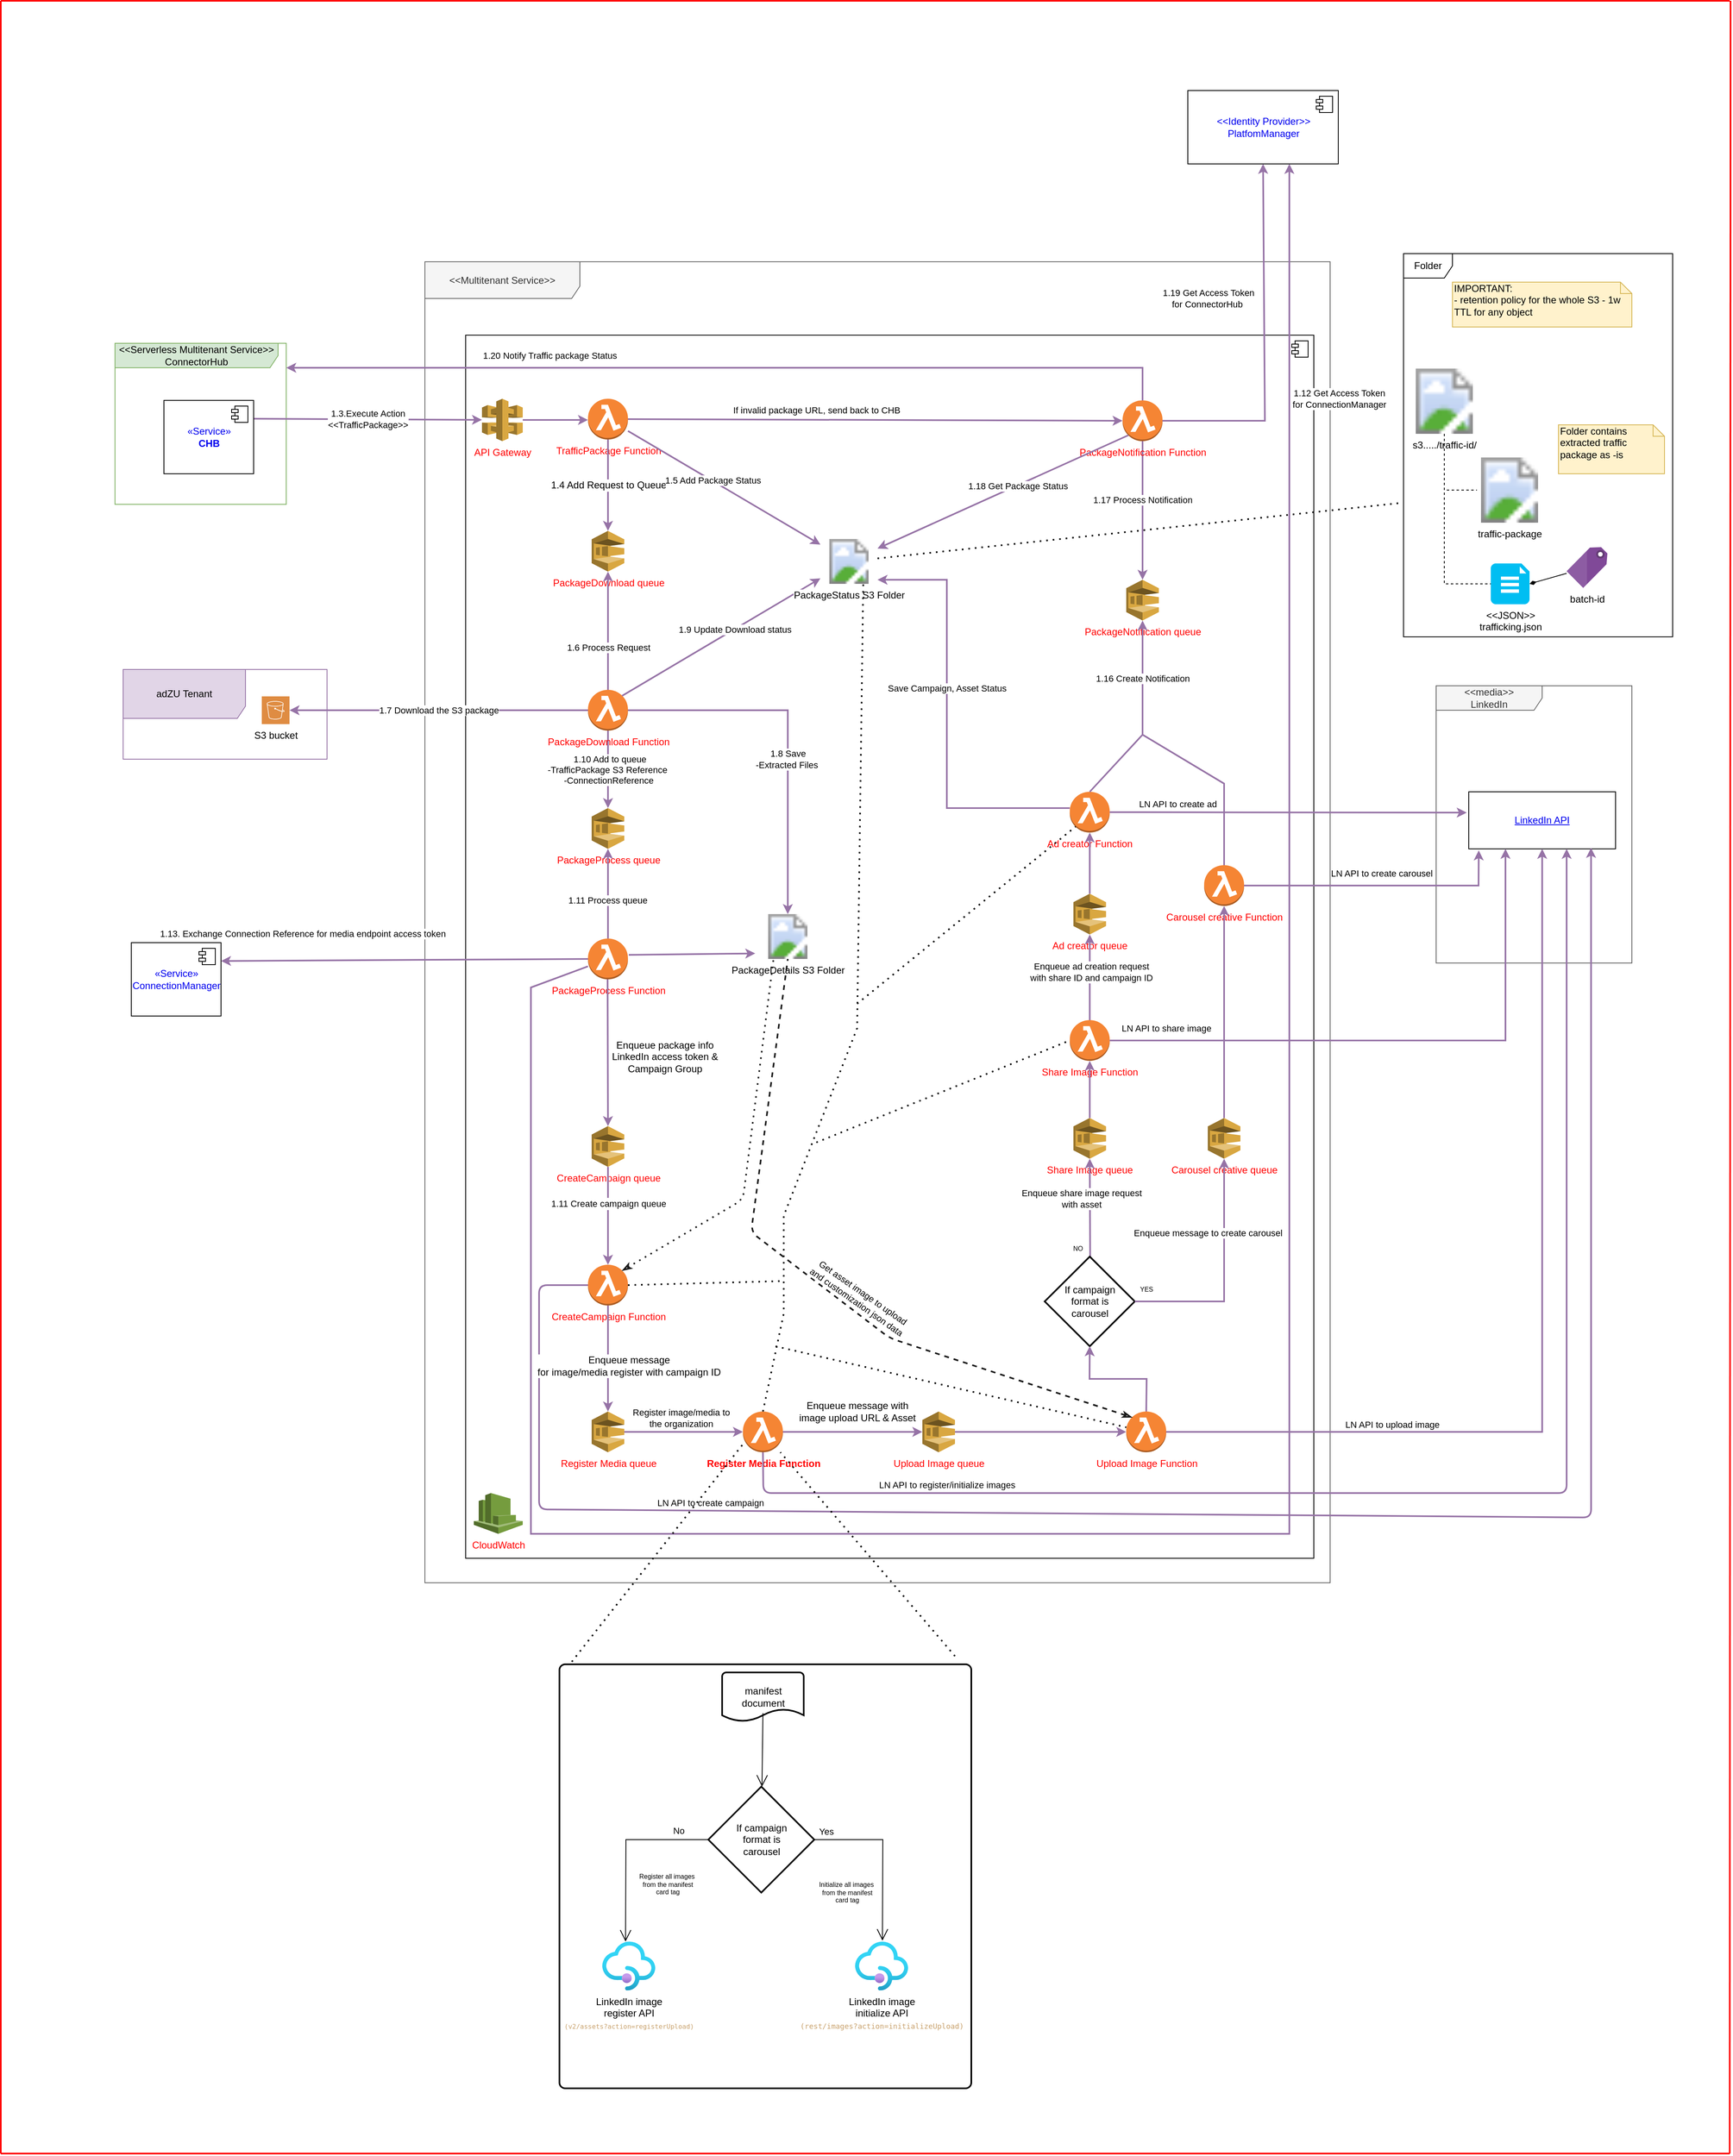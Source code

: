 <mxfile version="20.1.4" type="github">
  <diagram id="2nafvPesXBV369Mlgwu8" name="Page-1">
    <mxGraphModel dx="1493" dy="2456" grid="1" gridSize="10" guides="1" tooltips="1" connect="1" arrows="1" fold="1" page="1" pageScale="1" pageWidth="1169" pageHeight="1654" math="0" shadow="0">
      <root>
        <mxCell id="0" />
        <mxCell id="1" parent="0" />
        <mxCell id="rJLXyOpNKVKNRPo0n4hy-1" value="&amp;lt;&amp;lt;Multitenant Service&amp;gt;&amp;gt;" style="shape=umlFrame;whiteSpace=wrap;html=1;width=190;height=45;fillColor=#f5f5f5;strokeColor=#666666;fontColor=#333333;" parent="1" vertex="1">
          <mxGeometry x="640" y="-760" width="1110" height="1620" as="geometry" />
        </mxCell>
        <UserObject label="" id="rJLXyOpNKVKNRPo0n4hy-2">
          <mxCell style="html=1;dropTarget=0;" parent="1" vertex="1">
            <mxGeometry x="690" y="-670" width="1040" height="1500" as="geometry" />
          </mxCell>
        </UserObject>
        <mxCell id="rJLXyOpNKVKNRPo0n4hy-3" value="" style="shape=component;jettyWidth=8;jettyHeight=4;" parent="rJLXyOpNKVKNRPo0n4hy-2" vertex="1">
          <mxGeometry x="1" width="20" height="20" relative="1" as="geometry">
            <mxPoint x="-27" y="7" as="offset" />
          </mxGeometry>
        </mxCell>
        <mxCell id="rJLXyOpNKVKNRPo0n4hy-4" value="adZU Tenant&lt;br&gt;" style="shape=umlFrame;whiteSpace=wrap;html=1;width=150;height=60;fillColor=#e1d5e7;strokeColor=#9673a6;" parent="1" vertex="1">
          <mxGeometry x="270" y="-260" width="250" height="110" as="geometry" />
        </mxCell>
        <mxCell id="rJLXyOpNKVKNRPo0n4hy-5" value="&amp;lt;&amp;lt;Serverless Multitenant Service&amp;gt;&amp;gt;&lt;br&gt;ConnectorHub" style="shape=umlFrame;whiteSpace=wrap;html=1;width=200;height=30;fillColor=#d5e8d4;strokeColor=#82b366;" parent="1" vertex="1">
          <mxGeometry x="260" y="-660" width="210" height="197.5" as="geometry" />
        </mxCell>
        <mxCell id="rJLXyOpNKVKNRPo0n4hy-6" value="&amp;lt;&amp;lt;media&amp;gt;&amp;gt;&lt;br&gt;LinkedIn" style="shape=umlFrame;whiteSpace=wrap;html=1;width=130;height=30;fillColor=#f5f5f5;strokeColor=#666666;fontColor=#333333;" parent="1" vertex="1">
          <mxGeometry x="1880" y="-240" width="240" height="340" as="geometry" />
        </mxCell>
        <mxCell id="rJLXyOpNKVKNRPo0n4hy-7" value="S3 bucket" style="pointerEvents=1;shadow=0;dashed=0;html=1;strokeColor=none;fillColor=#DF8C42;labelPosition=center;verticalLabelPosition=bottom;verticalAlign=top;align=center;outlineConnect=0;shape=mxgraph.veeam2.aws_s3;" parent="1" vertex="1">
          <mxGeometry x="440" y="-227" width="34" height="34" as="geometry" />
        </mxCell>
        <mxCell id="rJLXyOpNKVKNRPo0n4hy-8" value="1.3.Execute Action&lt;br&gt;&amp;lt;&amp;lt;TrafficPackage&amp;gt;&amp;gt;" style="edgeStyle=none;rounded=0;orthogonalLoop=1;jettySize=auto;html=1;fillColor=#e1d5e7;strokeColor=#9673a6;strokeWidth=2;exitX=1;exitY=0.25;exitDx=0;exitDy=0;" parent="1" source="rJLXyOpNKVKNRPo0n4hy-46" target="rJLXyOpNKVKNRPo0n4hy-10" edge="1">
          <mxGeometry relative="1" as="geometry">
            <mxPoint x="970.96" y="-443.945" as="targetPoint" />
            <mxPoint x="650" y="-442.575" as="sourcePoint" />
          </mxGeometry>
        </mxCell>
        <mxCell id="rJLXyOpNKVKNRPo0n4hy-9" value="&lt;font color=&quot;#ff0000&quot;&gt;TrafficPackage Function&lt;/font&gt;" style="outlineConnect=0;dashed=0;verticalLabelPosition=bottom;verticalAlign=top;align=center;html=1;shape=mxgraph.aws3.lambda_function;fillColor=#F58534;gradientColor=none;" parent="1" vertex="1">
          <mxGeometry x="840" y="-592" width="49" height="50" as="geometry" />
        </mxCell>
        <mxCell id="rJLXyOpNKVKNRPo0n4hy-10" value="&lt;font color=&quot;#ff0000&quot;&gt;API Gateway&lt;/font&gt;" style="outlineConnect=0;dashed=0;verticalLabelPosition=bottom;verticalAlign=top;align=center;html=1;shape=mxgraph.aws3.api_gateway;fillColor=#D9A741;gradientColor=none;" parent="1" vertex="1">
          <mxGeometry x="710" y="-592" width="50" height="52" as="geometry" />
        </mxCell>
        <mxCell id="rJLXyOpNKVKNRPo0n4hy-11" value="" style="endArrow=classic;html=1;fillColor=#e1d5e7;strokeColor=#9673a6;strokeWidth=2;" parent="1" source="rJLXyOpNKVKNRPo0n4hy-10" edge="1">
          <mxGeometry width="50" height="50" relative="1" as="geometry">
            <mxPoint x="960" y="-650" as="sourcePoint" />
            <mxPoint x="840" y="-566" as="targetPoint" />
          </mxGeometry>
        </mxCell>
        <mxCell id="rJLXyOpNKVKNRPo0n4hy-12" value="&lt;font color=&quot;#ff0000&quot;&gt;PackageDownload queue&lt;/font&gt;" style="outlineConnect=0;dashed=0;verticalLabelPosition=bottom;verticalAlign=top;align=center;html=1;shape=mxgraph.aws3.sqs;fillColor=#D9A741;gradientColor=none;" parent="1" vertex="1">
          <mxGeometry x="844.5" y="-430" width="40" height="50" as="geometry" />
        </mxCell>
        <mxCell id="rJLXyOpNKVKNRPo0n4hy-13" value="1.13. Exchange Connection Reference for media endpoint access token" style="edgeStyle=none;rounded=0;orthogonalLoop=1;jettySize=auto;html=1;entryX=1;entryY=0.25;entryDx=0;entryDy=0;fillColor=#e1d5e7;strokeColor=#9673a6;strokeWidth=2;exitX=0;exitY=0.5;exitDx=0;exitDy=0;exitPerimeter=0;" parent="1" source="rJLXyOpNKVKNRPo0n4hy-65" target="rJLXyOpNKVKNRPo0n4hy-48" edge="1">
          <mxGeometry x="0.556" y="-33" relative="1" as="geometry">
            <mxPoint x="927.835" y="-480" as="sourcePoint" />
            <mxPoint as="offset" />
          </mxGeometry>
        </mxCell>
        <mxCell id="rJLXyOpNKVKNRPo0n4hy-14" value="&amp;nbsp;1.19 Get Access Token &lt;br&gt;for ConnectorHub" style="edgeStyle=none;rounded=0;orthogonalLoop=1;jettySize=auto;html=1;fillColor=#e1d5e7;strokeColor=#9673a6;strokeWidth=2;exitX=1;exitY=0.5;exitDx=0;exitDy=0;exitPerimeter=0;entryX=0.5;entryY=1;entryDx=0;entryDy=0;" parent="1" source="rJLXyOpNKVKNRPo0n4hy-39" target="rJLXyOpNKVKNRPo0n4hy-50" edge="1">
          <mxGeometry x="0.255" y="70" relative="1" as="geometry">
            <mxPoint as="offset" />
            <mxPoint x="1110" y="-566" as="sourcePoint" />
            <mxPoint x="1540" y="-879" as="targetPoint" />
            <Array as="points">
              <mxPoint x="1670" y="-565" />
            </Array>
          </mxGeometry>
        </mxCell>
        <mxCell id="rJLXyOpNKVKNRPo0n4hy-15" value="1.7 Download the S3 package" style="edgeStyle=none;rounded=0;orthogonalLoop=1;jettySize=auto;html=1;fillColor=#e1d5e7;strokeColor=#9673a6;strokeWidth=2;exitX=0;exitY=0.5;exitDx=0;exitDy=0;exitPerimeter=0;" parent="1" source="rJLXyOpNKVKNRPo0n4hy-19" target="rJLXyOpNKVKNRPo0n4hy-7" edge="1">
          <mxGeometry relative="1" as="geometry">
            <mxPoint x="1165" y="-530" as="sourcePoint" />
            <mxPoint x="610" y="-188" as="targetPoint" />
          </mxGeometry>
        </mxCell>
        <mxCell id="rJLXyOpNKVKNRPo0n4hy-16" value="&lt;span style=&quot;font-size: 12px&quot;&gt;1.4 Add Request to Queue&lt;/span&gt;" style="edgeStyle=none;rounded=0;orthogonalLoop=1;jettySize=auto;html=1;fillColor=#e1d5e7;strokeColor=#9673a6;strokeWidth=2;exitX=0.5;exitY=1;exitDx=0;exitDy=0;exitPerimeter=0;" parent="1" source="rJLXyOpNKVKNRPo0n4hy-9" target="rJLXyOpNKVKNRPo0n4hy-12" edge="1">
          <mxGeometry relative="1" as="geometry">
            <mxPoint x="1165" y="-530" as="sourcePoint" />
            <mxPoint x="624" y="-164.486" as="targetPoint" />
          </mxGeometry>
        </mxCell>
        <mxCell id="rJLXyOpNKVKNRPo0n4hy-17" value="&amp;nbsp;1.10 Add to queue&lt;br&gt;-TrafficPackage S3 Reference&amp;nbsp;&lt;br&gt;-ConnectionReference" style="edgeStyle=orthogonalEdgeStyle;rounded=0;orthogonalLoop=1;jettySize=auto;html=1;strokeWidth=2;fillColor=#e1d5e7;strokeColor=#9673a6;" parent="1" source="rJLXyOpNKVKNRPo0n4hy-19" target="rJLXyOpNKVKNRPo0n4hy-20" edge="1">
          <mxGeometry relative="1" as="geometry" />
        </mxCell>
        <mxCell id="rJLXyOpNKVKNRPo0n4hy-18" value="1.8 Save &lt;br&gt;-Extracted Files&amp;nbsp;" style="edgeStyle=orthogonalEdgeStyle;rounded=0;orthogonalLoop=1;jettySize=auto;html=1;fillColor=#e1d5e7;strokeColor=#9673a6;strokeWidth=2;exitX=1;exitY=0.5;exitDx=0;exitDy=0;exitPerimeter=0;" parent="1" source="rJLXyOpNKVKNRPo0n4hy-19" target="rJLXyOpNKVKNRPo0n4hy-53" edge="1">
          <mxGeometry x="0.148" relative="1" as="geometry">
            <mxPoint x="1180.5" y="-215" as="sourcePoint" />
            <mxPoint x="1361" y="-215" as="targetPoint" />
            <mxPoint as="offset" />
          </mxGeometry>
        </mxCell>
        <mxCell id="rJLXyOpNKVKNRPo0n4hy-19" value="&lt;font color=&quot;#ff0000&quot;&gt;PackageDownload Function&lt;/font&gt;" style="outlineConnect=0;dashed=0;verticalLabelPosition=bottom;verticalAlign=top;align=center;html=1;shape=mxgraph.aws3.lambda_function;fillColor=#F58534;gradientColor=none;" parent="1" vertex="1">
          <mxGeometry x="840" y="-235" width="49" height="50" as="geometry" />
        </mxCell>
        <mxCell id="rJLXyOpNKVKNRPo0n4hy-20" value="&lt;font color=&quot;#ff0000&quot;&gt;PackageProcess queue&lt;/font&gt;" style="outlineConnect=0;dashed=0;verticalLabelPosition=bottom;verticalAlign=top;align=center;html=1;shape=mxgraph.aws3.sqs;fillColor=#D9A741;gradientColor=none;" parent="1" vertex="1">
          <mxGeometry x="844.5" y="-90" width="40" height="50" as="geometry" />
        </mxCell>
        <mxCell id="rJLXyOpNKVKNRPo0n4hy-21" value="" style="edgeStyle=none;rounded=0;orthogonalLoop=1;jettySize=auto;html=1;fillColor=#e1d5e7;strokeColor=#9673a6;strokeWidth=2;entryX=0.5;entryY=1;entryDx=0;entryDy=0;entryPerimeter=0;exitX=0.5;exitY=0;exitDx=0;exitDy=0;exitPerimeter=0;" parent="1" source="rJLXyOpNKVKNRPo0n4hy-19" target="rJLXyOpNKVKNRPo0n4hy-12" edge="1">
          <mxGeometry relative="1" as="geometry">
            <mxPoint x="1155" y="-230" as="sourcePoint" />
            <mxPoint x="1155" y="-240" as="targetPoint" />
          </mxGeometry>
        </mxCell>
        <mxCell id="rJLXyOpNKVKNRPo0n4hy-22" value="1.6 Process Request" style="edgeLabel;html=1;align=center;verticalAlign=middle;resizable=0;points=[];" parent="rJLXyOpNKVKNRPo0n4hy-21" vertex="1" connectable="0">
          <mxGeometry x="-0.28" relative="1" as="geometry">
            <mxPoint as="offset" />
          </mxGeometry>
        </mxCell>
        <mxCell id="rJLXyOpNKVKNRPo0n4hy-23" style="edgeStyle=orthogonalEdgeStyle;rounded=0;orthogonalLoop=1;jettySize=auto;html=1;entryX=0.5;entryY=1;entryDx=0;entryDy=0;entryPerimeter=0;strokeWidth=2;fillColor=#e1d5e7;strokeColor=#9673a6;exitX=0.5;exitY=0;exitDx=0;exitDy=0;exitPerimeter=0;" parent="1" source="rJLXyOpNKVKNRPo0n4hy-65" target="rJLXyOpNKVKNRPo0n4hy-20" edge="1">
          <mxGeometry relative="1" as="geometry" />
        </mxCell>
        <mxCell id="rJLXyOpNKVKNRPo0n4hy-24" value="1.11 Process queue" style="edgeLabel;html=1;align=center;verticalAlign=middle;resizable=0;points=[];" parent="rJLXyOpNKVKNRPo0n4hy-23" vertex="1" connectable="0">
          <mxGeometry x="-0.135" y="1" relative="1" as="geometry">
            <mxPoint as="offset" />
          </mxGeometry>
        </mxCell>
        <mxCell id="rJLXyOpNKVKNRPo0n4hy-27" value="Save Campaign, Asset Status" style="edgeStyle=orthogonalEdgeStyle;rounded=0;orthogonalLoop=1;jettySize=auto;html=1;strokeWidth=2;fillColor=#e1d5e7;strokeColor=#9673a6;" parent="1" source="rJLXyOpNKVKNRPo0n4hy-28" target="rJLXyOpNKVKNRPo0n4hy-52" edge="1">
          <mxGeometry x="0.154" relative="1" as="geometry">
            <Array as="points">
              <mxPoint x="1280" y="-90" />
              <mxPoint x="1280" y="-370" />
            </Array>
            <mxPoint x="1400" y="-340" as="targetPoint" />
            <mxPoint as="offset" />
            <mxPoint x="1430" y="-75" as="sourcePoint" />
          </mxGeometry>
        </mxCell>
        <mxCell id="rJLXyOpNKVKNRPo0n4hy-28" value="&lt;font color=&quot;#ff0000&quot;&gt;Ad creator Function&lt;/font&gt;" style="outlineConnect=0;dashed=0;verticalLabelPosition=bottom;verticalAlign=top;align=center;html=1;shape=mxgraph.aws3.lambda_function;fillColor=#F58534;gradientColor=none;" parent="1" vertex="1">
          <mxGeometry x="1430.75" y="-110" width="49" height="50" as="geometry" />
        </mxCell>
        <UserObject label="LinkedIn API" link="https://ads.google.com/intl/en_IN/home/" id="rJLXyOpNKVKNRPo0n4hy-29">
          <mxCell style="rounded=0;whiteSpace=wrap;html=1;fontColor=#0000EE;fontStyle=4;" parent="1" vertex="1">
            <mxGeometry x="1920" y="-110" width="180" height="70" as="geometry" />
          </mxCell>
        </UserObject>
        <mxCell id="rJLXyOpNKVKNRPo0n4hy-30" value="&lt;font color=&quot;#ff0000&quot;&gt;PackageNotification queue&lt;/font&gt;" style="outlineConnect=0;dashed=0;verticalLabelPosition=bottom;verticalAlign=top;align=center;html=1;shape=mxgraph.aws3.sqs;fillColor=#D9A741;gradientColor=none;" parent="1" vertex="1">
          <mxGeometry x="1500" y="-370" width="40" height="50" as="geometry" />
        </mxCell>
        <mxCell id="rJLXyOpNKVKNRPo0n4hy-33" value="" style="endArrow=classic;html=1;fillColor=#e1d5e7;strokeColor=#9673a6;strokeWidth=2;exitX=0.855;exitY=0.145;exitDx=0;exitDy=0;exitPerimeter=0;" parent="1" source="rJLXyOpNKVKNRPo0n4hy-19" target="rJLXyOpNKVKNRPo0n4hy-52" edge="1">
          <mxGeometry width="50" height="50" relative="1" as="geometry">
            <mxPoint x="930" y="-250" as="sourcePoint" />
            <mxPoint x="1350" y="-352" as="targetPoint" />
          </mxGeometry>
        </mxCell>
        <mxCell id="rJLXyOpNKVKNRPo0n4hy-34" value="1.9 Update Download status" style="edgeLabel;html=1;align=center;verticalAlign=middle;resizable=0;points=[];" parent="rJLXyOpNKVKNRPo0n4hy-33" vertex="1" connectable="0">
          <mxGeometry x="-0.166" y="4" relative="1" as="geometry">
            <mxPoint x="38" y="-18" as="offset" />
          </mxGeometry>
        </mxCell>
        <mxCell id="rJLXyOpNKVKNRPo0n4hy-35" value="&lt;font color=&quot;#ff0000&quot;&gt;CloudWatch&lt;/font&gt;" style="outlineConnect=0;dashed=0;verticalLabelPosition=bottom;verticalAlign=top;align=center;html=1;shape=mxgraph.aws3.cloudwatch;fillColor=#759C3E;gradientColor=none;" parent="1" vertex="1">
          <mxGeometry x="700" y="750" width="60" height="50" as="geometry" />
        </mxCell>
        <mxCell id="rJLXyOpNKVKNRPo0n4hy-36" style="edgeStyle=orthogonalEdgeStyle;rounded=0;orthogonalLoop=1;jettySize=auto;html=1;strokeWidth=2;fillColor=#e1d5e7;strokeColor=#9673a6;" parent="1" source="rJLXyOpNKVKNRPo0n4hy-39" target="rJLXyOpNKVKNRPo0n4hy-30" edge="1">
          <mxGeometry relative="1" as="geometry" />
        </mxCell>
        <mxCell id="rJLXyOpNKVKNRPo0n4hy-37" value="1.17 Process Notification" style="edgeLabel;html=1;align=center;verticalAlign=middle;resizable=0;points=[];" parent="rJLXyOpNKVKNRPo0n4hy-36" vertex="1" connectable="0">
          <mxGeometry x="0.126" y="3" relative="1" as="geometry">
            <mxPoint x="-3" y="-24" as="offset" />
          </mxGeometry>
        </mxCell>
        <mxCell id="rJLXyOpNKVKNRPo0n4hy-38" value="1.20 Notify Traffic package Status" style="edgeStyle=orthogonalEdgeStyle;rounded=0;orthogonalLoop=1;jettySize=auto;html=1;strokeWidth=2;fillColor=#e1d5e7;strokeColor=#9673a6;exitX=0.5;exitY=0;exitDx=0;exitDy=0;exitPerimeter=0;" parent="1" source="rJLXyOpNKVKNRPo0n4hy-39" target="rJLXyOpNKVKNRPo0n4hy-5" edge="1">
          <mxGeometry x="0.407" y="-15" relative="1" as="geometry">
            <mxPoint x="468" y="-615.0" as="targetPoint" />
            <Array as="points">
              <mxPoint x="1520" y="-630" />
            </Array>
            <mxPoint x="1513.5" y="-615.0" as="sourcePoint" />
            <mxPoint as="offset" />
          </mxGeometry>
        </mxCell>
        <mxCell id="rJLXyOpNKVKNRPo0n4hy-39" value="&lt;font color=&quot;#ff0000&quot;&gt;PackageNotification Function&lt;/font&gt;" style="outlineConnect=0;dashed=0;verticalLabelPosition=bottom;verticalAlign=top;align=center;html=1;shape=mxgraph.aws3.lambda_function;fillColor=#F58534;gradientColor=none;" parent="1" vertex="1">
          <mxGeometry x="1495.5" y="-590" width="49" height="50" as="geometry" />
        </mxCell>
        <mxCell id="rJLXyOpNKVKNRPo0n4hy-40" value="" style="endArrow=classic;html=1;strokeWidth=2;exitX=0.145;exitY=0.855;exitDx=0;exitDy=0;exitPerimeter=0;fillColor=#e1d5e7;strokeColor=#9673a6;" parent="1" source="rJLXyOpNKVKNRPo0n4hy-39" target="rJLXyOpNKVKNRPo0n4hy-52" edge="1">
          <mxGeometry width="50" height="50" relative="1" as="geometry">
            <mxPoint x="1380" y="-420" as="sourcePoint" />
            <mxPoint x="1390.889" y="-390" as="targetPoint" />
          </mxGeometry>
        </mxCell>
        <mxCell id="rJLXyOpNKVKNRPo0n4hy-41" value="1.18 Get Package Status" style="edgeLabel;html=1;align=center;verticalAlign=middle;resizable=0;points=[];" parent="rJLXyOpNKVKNRPo0n4hy-40" vertex="1" connectable="0">
          <mxGeometry x="-0.115" relative="1" as="geometry">
            <mxPoint as="offset" />
          </mxGeometry>
        </mxCell>
        <mxCell id="rJLXyOpNKVKNRPo0n4hy-42" value="" style="endArrow=classic;html=1;fillColor=#e1d5e7;strokeColor=#9673a6;strokeWidth=2;" parent="1" source="rJLXyOpNKVKNRPo0n4hy-9" target="rJLXyOpNKVKNRPo0n4hy-52" edge="1">
          <mxGeometry width="50" height="50" relative="1" as="geometry">
            <mxPoint x="1186.195" y="-530" as="sourcePoint" />
            <mxPoint x="1350" y="-387.727" as="targetPoint" />
          </mxGeometry>
        </mxCell>
        <mxCell id="rJLXyOpNKVKNRPo0n4hy-43" value="1.5 Add Package Status" style="edgeLabel;html=1;align=center;verticalAlign=middle;resizable=0;points=[];" parent="rJLXyOpNKVKNRPo0n4hy-42" vertex="1" connectable="0">
          <mxGeometry x="-0.125" y="1" relative="1" as="geometry">
            <mxPoint as="offset" />
          </mxGeometry>
        </mxCell>
        <mxCell id="rJLXyOpNKVKNRPo0n4hy-44" value="" style="endArrow=classic;html=1;fillColor=#e1d5e7;strokeColor=#9673a6;strokeWidth=2;rounded=0;" parent="1" source="rJLXyOpNKVKNRPo0n4hy-65" edge="1">
          <mxGeometry width="50" height="50" relative="1" as="geometry">
            <mxPoint x="840" y="170" as="sourcePoint" />
            <mxPoint x="1700" y="-880" as="targetPoint" />
            <Array as="points">
              <mxPoint x="770" y="130" />
              <mxPoint x="770" y="800" />
              <mxPoint x="1200" y="800" />
              <mxPoint x="1700" y="800" />
              <mxPoint x="1700" y="-330" />
            </Array>
          </mxGeometry>
        </mxCell>
        <mxCell id="rJLXyOpNKVKNRPo0n4hy-45" value="1.12 Get Access Token&lt;br&gt;for ConnectionManager" style="edgeLabel;html=1;align=center;verticalAlign=middle;resizable=0;points=[];" parent="rJLXyOpNKVKNRPo0n4hy-44" vertex="1" connectable="0">
          <mxGeometry x="0.676" y="-2" relative="1" as="geometry">
            <mxPoint x="59" y="-256" as="offset" />
          </mxGeometry>
        </mxCell>
        <mxCell id="rJLXyOpNKVKNRPo0n4hy-46" value="&lt;span style=&quot;color: rgb(0 , 0 , 238)&quot;&gt;«Service»&lt;/span&gt;&lt;br style=&quot;color: rgb(0 , 0 , 238)&quot;&gt;&lt;b style=&quot;color: rgb(0 , 0 , 238)&quot;&gt;CHB&lt;/b&gt;" style="html=1;dropTarget=0;" parent="1" vertex="1">
          <mxGeometry x="320" y="-590" width="110" height="90" as="geometry" />
        </mxCell>
        <mxCell id="rJLXyOpNKVKNRPo0n4hy-47" value="" style="shape=module;jettyWidth=8;jettyHeight=4;" parent="rJLXyOpNKVKNRPo0n4hy-46" vertex="1">
          <mxGeometry x="1" width="20" height="20" relative="1" as="geometry">
            <mxPoint x="-27" y="7" as="offset" />
          </mxGeometry>
        </mxCell>
        <mxCell id="rJLXyOpNKVKNRPo0n4hy-48" value="&lt;span style=&quot;color: rgb(0 , 0 , 238)&quot;&gt;«Service»&lt;/span&gt;&lt;br style=&quot;color: rgb(0 , 0 , 238)&quot;&gt;&lt;span style=&quot;color: rgb(0 , 0 , 238)&quot;&gt;ConnectionManager&lt;/span&gt;" style="html=1;dropTarget=0;" parent="1" vertex="1">
          <mxGeometry x="280" y="75" width="110" height="90" as="geometry" />
        </mxCell>
        <mxCell id="rJLXyOpNKVKNRPo0n4hy-49" value="" style="shape=module;jettyWidth=8;jettyHeight=4;" parent="rJLXyOpNKVKNRPo0n4hy-48" vertex="1">
          <mxGeometry x="1" width="20" height="20" relative="1" as="geometry">
            <mxPoint x="-27" y="7" as="offset" />
          </mxGeometry>
        </mxCell>
        <mxCell id="rJLXyOpNKVKNRPo0n4hy-50" value="&lt;span style=&quot;color: rgb(0 , 0 , 238)&quot;&gt;&amp;lt;&amp;lt;Identity Provider&amp;gt;&amp;gt;&lt;/span&gt;&lt;br style=&quot;color: rgb(0 , 0 , 238)&quot;&gt;&lt;span style=&quot;color: rgb(0 , 0 , 238)&quot;&gt;PlatfomManager&lt;/span&gt;" style="html=1;dropTarget=0;" parent="1" vertex="1">
          <mxGeometry x="1575.5" y="-970" width="184.5" height="90" as="geometry" />
        </mxCell>
        <mxCell id="rJLXyOpNKVKNRPo0n4hy-51" value="" style="shape=module;jettyWidth=8;jettyHeight=4;" parent="rJLXyOpNKVKNRPo0n4hy-50" vertex="1">
          <mxGeometry x="1" width="20" height="20" relative="1" as="geometry">
            <mxPoint x="-27" y="7" as="offset" />
          </mxGeometry>
        </mxCell>
        <mxCell id="rJLXyOpNKVKNRPo0n4hy-52" value="PackageStatus S3 Folder" style="image;html=1;image=/img/lib/clip_art/general/Full_Folder_128x128.png" parent="1" vertex="1">
          <mxGeometry x="1125" y="-420" width="70" height="55" as="geometry" />
        </mxCell>
        <mxCell id="rJLXyOpNKVKNRPo0n4hy-53" value="PackageDetails S3 Folder" style="image;html=1;image=/img/lib/clip_art/general/Full_Folder_128x128.png" parent="1" vertex="1">
          <mxGeometry x="1050" y="40" width="70" height="55" as="geometry" />
        </mxCell>
        <mxCell id="rJLXyOpNKVKNRPo0n4hy-54" value="Folder" style="shape=umlFrame;whiteSpace=wrap;html=1;" parent="1" vertex="1">
          <mxGeometry x="1840" y="-770" width="330" height="470" as="geometry" />
        </mxCell>
        <mxCell id="rJLXyOpNKVKNRPo0n4hy-55" style="edgeStyle=orthogonalEdgeStyle;rounded=0;orthogonalLoop=1;jettySize=auto;html=1;exitX=0.5;exitY=1;exitDx=0;exitDy=0;dashed=1;endArrow=none;endFill=0;entryX=0;entryY=0.5;entryDx=0;entryDy=0;" parent="1" source="rJLXyOpNKVKNRPo0n4hy-56" target="rJLXyOpNKVKNRPo0n4hy-57" edge="1">
          <mxGeometry relative="1" as="geometry" />
        </mxCell>
        <mxCell id="rJLXyOpNKVKNRPo0n4hy-56" value="s3...../traffic-id/" style="image;html=1;image=/img/lib/clip_art/general/Empty_Folder_128x128.png" parent="1" vertex="1">
          <mxGeometry x="1850" y="-629" width="80" height="80" as="geometry" />
        </mxCell>
        <mxCell id="rJLXyOpNKVKNRPo0n4hy-57" value="traffic-package" style="image;html=1;image=/img/lib/clip_art/general/Full_Folder_128x128.png" parent="1" vertex="1">
          <mxGeometry x="1930" y="-520" width="80" height="80" as="geometry" />
        </mxCell>
        <mxCell id="rJLXyOpNKVKNRPo0n4hy-58" value="Folder contains extracted traffic package as -is" style="shape=note;whiteSpace=wrap;html=1;size=14;verticalAlign=top;align=left;spacingTop=-6;fillColor=#fff2cc;strokeColor=#d6b656;" parent="1" vertex="1">
          <mxGeometry x="2030" y="-560" width="130" height="60" as="geometry" />
        </mxCell>
        <mxCell id="rJLXyOpNKVKNRPo0n4hy-59" style="rounded=0;orthogonalLoop=1;jettySize=auto;html=1;exitX=1;exitY=0.5;exitDx=0;exitDy=0;exitPerimeter=0;endArrow=none;endFill=0;startArrow=diamondThin;startFill=1;" parent="1" source="rJLXyOpNKVKNRPo0n4hy-60" target="rJLXyOpNKVKNRPo0n4hy-62" edge="1">
          <mxGeometry relative="1" as="geometry" />
        </mxCell>
        <mxCell id="rJLXyOpNKVKNRPo0n4hy-60" value="&amp;lt;&amp;lt;JSON&amp;gt;&amp;gt;&lt;br&gt;trafficking.json" style="verticalLabelPosition=bottom;html=1;verticalAlign=top;align=center;strokeColor=none;fillColor=#00BEF2;shape=mxgraph.azure.file_2;pointerEvents=1;" parent="1" vertex="1">
          <mxGeometry x="1947" y="-390" width="47.5" height="50" as="geometry" />
        </mxCell>
        <mxCell id="rJLXyOpNKVKNRPo0n4hy-61" style="edgeStyle=orthogonalEdgeStyle;rounded=0;orthogonalLoop=1;jettySize=auto;html=1;exitX=0.5;exitY=1;exitDx=0;exitDy=0;dashed=1;endArrow=none;endFill=0;entryX=0;entryY=0.5;entryDx=0;entryDy=0;entryPerimeter=0;" parent="1" source="rJLXyOpNKVKNRPo0n4hy-56" target="rJLXyOpNKVKNRPo0n4hy-60" edge="1">
          <mxGeometry relative="1" as="geometry" />
        </mxCell>
        <mxCell id="rJLXyOpNKVKNRPo0n4hy-62" value="batch-id" style="aspect=fixed;html=1;points=[];align=center;image;fontSize=12;image=img/lib/mscae/Tag.svg;" parent="1" vertex="1">
          <mxGeometry x="2040" y="-410" width="50" height="50" as="geometry" />
        </mxCell>
        <mxCell id="rJLXyOpNKVKNRPo0n4hy-63" value="&lt;div&gt;IMPORTANT:&lt;/div&gt;&lt;div&gt;- retention policy for the whole S3 - 1w TTL for any object&lt;/div&gt;" style="shape=note;whiteSpace=wrap;html=1;size=14;verticalAlign=top;align=left;spacingTop=-6;fillColor=#fff2cc;strokeColor=#d6b656;" parent="1" vertex="1">
          <mxGeometry x="1900" y="-735" width="220" height="55" as="geometry" />
        </mxCell>
        <mxCell id="rJLXyOpNKVKNRPo0n4hy-64" value="" style="endArrow=none;dashed=1;html=1;dashPattern=1 3;strokeWidth=2;entryX=-0.015;entryY=0.651;entryDx=0;entryDy=0;entryPerimeter=0;" parent="1" source="rJLXyOpNKVKNRPo0n4hy-52" target="rJLXyOpNKVKNRPo0n4hy-54" edge="1">
          <mxGeometry width="50" height="50" relative="1" as="geometry">
            <mxPoint x="1680" y="-460" as="sourcePoint" />
            <mxPoint x="1730" y="-510" as="targetPoint" />
          </mxGeometry>
        </mxCell>
        <mxCell id="rJLXyOpNKVKNRPo0n4hy-65" value="&lt;font color=&quot;#ff0000&quot;&gt;PackageProcess&amp;nbsp;Function&lt;/font&gt;" style="outlineConnect=0;dashed=0;verticalLabelPosition=bottom;verticalAlign=top;align=center;html=1;shape=mxgraph.aws3.lambda_function;fillColor=#F58534;gradientColor=none;" parent="1" vertex="1">
          <mxGeometry x="840" y="70" width="49" height="50" as="geometry" />
        </mxCell>
        <mxCell id="rJLXyOpNKVKNRPo0n4hy-66" value="" style="endArrow=classic;html=1;fillColor=#e1d5e7;strokeColor=#9673a6;strokeWidth=2;entryX=-0.07;entryY=0.877;entryDx=0;entryDy=0;entryPerimeter=0;" parent="1" target="rJLXyOpNKVKNRPo0n4hy-53" edge="1">
          <mxGeometry width="50" height="50" relative="1" as="geometry">
            <mxPoint x="890" y="90" as="sourcePoint" />
            <mxPoint x="1132.11" y="-56.996" as="targetPoint" />
          </mxGeometry>
        </mxCell>
        <mxCell id="iOcRhtn1Pvj0uM8DEcyP-3" value="" style="endArrow=classic;html=1;fillColor=#e1d5e7;strokeColor=#9673a6;strokeWidth=2;exitX=1;exitY=0.5;exitDx=0;exitDy=0;exitPerimeter=0;entryX=0;entryY=0.5;entryDx=0;entryDy=0;entryPerimeter=0;" parent="1" source="rJLXyOpNKVKNRPo0n4hy-9" target="rJLXyOpNKVKNRPo0n4hy-39" edge="1">
          <mxGeometry width="50" height="50" relative="1" as="geometry">
            <mxPoint x="900.005" y="-560" as="sourcePoint" />
            <mxPoint x="1520" y="-600" as="targetPoint" />
          </mxGeometry>
        </mxCell>
        <mxCell id="iOcRhtn1Pvj0uM8DEcyP-7" value="If invalid package URL, send back to CHB" style="edgeLabel;html=1;align=center;verticalAlign=middle;resizable=0;points=[];rotation=0;" parent="iOcRhtn1Pvj0uM8DEcyP-3" vertex="1" connectable="0">
          <mxGeometry x="-0.21" y="-1" relative="1" as="geometry">
            <mxPoint x="-9" y="-13" as="offset" />
          </mxGeometry>
        </mxCell>
        <mxCell id="iOcRhtn1Pvj0uM8DEcyP-8" value="&lt;font color=&quot;#ff0000&quot;&gt;CreateCampaign Function&lt;/font&gt;" style="outlineConnect=0;dashed=0;verticalLabelPosition=bottom;verticalAlign=top;align=center;html=1;shape=mxgraph.aws3.lambda_function;fillColor=#F58534;gradientColor=none;" parent="1" vertex="1">
          <mxGeometry x="840" y="470" width="49" height="50" as="geometry" />
        </mxCell>
        <mxCell id="iOcRhtn1Pvj0uM8DEcyP-9" value="&lt;font color=&quot;#ff0000&quot;&gt;CreateCampaign&amp;nbsp;queue&lt;/font&gt;" style="outlineConnect=0;dashed=0;verticalLabelPosition=bottom;verticalAlign=top;align=center;html=1;shape=mxgraph.aws3.sqs;fillColor=#D9A741;gradientColor=none;" parent="1" vertex="1">
          <mxGeometry x="844.5" y="300" width="40" height="50" as="geometry" />
        </mxCell>
        <mxCell id="iOcRhtn1Pvj0uM8DEcyP-10" value="&lt;span style=&quot;font-size: 12px&quot;&gt;Enqueue package info&lt;br&gt;LinkedIn access token &amp;amp;&lt;br&gt;Campaign Group&lt;br&gt;&lt;/span&gt;" style="edgeStyle=none;rounded=0;orthogonalLoop=1;jettySize=auto;html=1;fillColor=#e1d5e7;strokeColor=#9673a6;strokeWidth=2;exitX=0.5;exitY=1;exitDx=0;exitDy=0;exitPerimeter=0;entryX=0.5;entryY=0;entryDx=0;entryDy=0;entryPerimeter=0;" parent="1" target="iOcRhtn1Pvj0uM8DEcyP-9" edge="1">
          <mxGeometry x="0.054" y="70" relative="1" as="geometry">
            <mxPoint x="864.02" y="120" as="sourcePoint" />
            <mxPoint x="864" y="200" as="targetPoint" />
            <mxPoint as="offset" />
          </mxGeometry>
        </mxCell>
        <mxCell id="0mPdFPJ8UgySxpzReuJT-1" value="&lt;font color=&quot;#ff0000&quot;&gt;&lt;b&gt;Register Media&amp;nbsp;Function&lt;/b&gt;&lt;/font&gt;" style="outlineConnect=0;dashed=0;verticalLabelPosition=bottom;verticalAlign=top;align=center;html=1;shape=mxgraph.aws3.lambda_function;fillColor=#F58534;gradientColor=none;" parent="1" vertex="1">
          <mxGeometry x="1030" y="650" width="49" height="50" as="geometry" />
        </mxCell>
        <mxCell id="0mPdFPJ8UgySxpzReuJT-2" value="" style="endArrow=classic;html=1;fillColor=#e1d5e7;strokeColor=#9673a6;strokeWidth=2;entryX=0.833;entryY=0.983;entryDx=0;entryDy=0;entryPerimeter=0;exitX=0;exitY=0.5;exitDx=0;exitDy=0;exitPerimeter=0;" parent="1" source="iOcRhtn1Pvj0uM8DEcyP-8" target="rJLXyOpNKVKNRPo0n4hy-29" edge="1">
          <mxGeometry width="50" height="50" relative="1" as="geometry">
            <mxPoint x="1270" y="575" as="sourcePoint" />
            <mxPoint x="1880" y="575" as="targetPoint" />
            <Array as="points">
              <mxPoint x="780" y="495" />
              <mxPoint x="780" y="770" />
              <mxPoint x="2070" y="780" />
            </Array>
          </mxGeometry>
        </mxCell>
        <mxCell id="P_MQMm48tsE6kodi8rJG-22" value="LN API to create campaign" style="edgeLabel;html=1;align=center;verticalAlign=middle;resizable=0;points=[];" parent="0mPdFPJ8UgySxpzReuJT-2" vertex="1" connectable="0">
          <mxGeometry x="-0.587" y="-1" relative="1" as="geometry">
            <mxPoint x="40" y="-11" as="offset" />
          </mxGeometry>
        </mxCell>
        <mxCell id="0mPdFPJ8UgySxpzReuJT-3" value="&lt;font color=&quot;#ff0000&quot;&gt;Register Media queue&lt;/font&gt;" style="outlineConnect=0;dashed=0;verticalLabelPosition=bottom;verticalAlign=top;align=center;html=1;shape=mxgraph.aws3.sqs;fillColor=#D9A741;gradientColor=none;" parent="1" vertex="1">
          <mxGeometry x="844.5" y="650" width="40" height="50" as="geometry" />
        </mxCell>
        <mxCell id="0mPdFPJ8UgySxpzReuJT-4" value="&lt;span style=&quot;font-size: 12px&quot;&gt;Enqueue message &lt;br&gt;for image/media register with campaign ID&lt;br&gt;&lt;/span&gt;" style="edgeStyle=none;rounded=0;orthogonalLoop=1;jettySize=auto;html=1;fillColor=#e1d5e7;strokeColor=#9673a6;strokeWidth=2;" parent="1" source="iOcRhtn1Pvj0uM8DEcyP-8" target="0mPdFPJ8UgySxpzReuJT-3" edge="1">
          <mxGeometry x="0.13" y="25" relative="1" as="geometry">
            <mxPoint x="1040" y="340" as="sourcePoint" />
            <mxPoint x="1040.48" y="520" as="targetPoint" />
            <mxPoint as="offset" />
          </mxGeometry>
        </mxCell>
        <mxCell id="0mPdFPJ8UgySxpzReuJT-5" value="&lt;span style=&quot;font-size: 12px&quot;&gt;&lt;br&gt;&lt;/span&gt;" style="edgeStyle=none;rounded=0;orthogonalLoop=1;jettySize=auto;html=1;fillColor=#e1d5e7;strokeColor=#9673a6;strokeWidth=2;entryX=0;entryY=0.5;entryDx=0;entryDy=0;entryPerimeter=0;" parent="1" source="0mPdFPJ8UgySxpzReuJT-3" target="0mPdFPJ8UgySxpzReuJT-1" edge="1">
          <mxGeometry x="-0.1" y="15" relative="1" as="geometry">
            <mxPoint x="1310" y="420" as="sourcePoint" />
            <mxPoint x="1310" y="340" as="targetPoint" />
            <mxPoint as="offset" />
          </mxGeometry>
        </mxCell>
        <mxCell id="P_MQMm48tsE6kodi8rJG-27" value="Register image/media to &lt;br&gt;the organization" style="edgeLabel;html=1;align=center;verticalAlign=middle;resizable=0;points=[];" parent="0mPdFPJ8UgySxpzReuJT-5" vertex="1" connectable="0">
          <mxGeometry x="-0.173" relative="1" as="geometry">
            <mxPoint x="9" y="-17" as="offset" />
          </mxGeometry>
        </mxCell>
        <mxCell id="0mPdFPJ8UgySxpzReuJT-6" value="" style="endArrow=classic;html=1;fillColor=#e1d5e7;strokeColor=#9673a6;strokeWidth=2;exitX=0.5;exitY=1;exitDx=0;exitDy=0;exitPerimeter=0;" parent="1" source="0mPdFPJ8UgySxpzReuJT-1" edge="1">
          <mxGeometry width="50" height="50" relative="1" as="geometry">
            <mxPoint x="1219" y="331.02" as="sourcePoint" />
            <mxPoint x="2040" y="-40" as="targetPoint" />
            <Array as="points">
              <mxPoint x="1055" y="750" />
              <mxPoint x="2040" y="750" />
            </Array>
          </mxGeometry>
        </mxCell>
        <mxCell id="P_MQMm48tsE6kodi8rJG-23" value="LN API to register/initialize images" style="edgeLabel;html=1;align=center;verticalAlign=middle;resizable=0;points=[];" parent="0mPdFPJ8UgySxpzReuJT-6" vertex="1" connectable="0">
          <mxGeometry x="-0.694" y="-1" relative="1" as="geometry">
            <mxPoint x="-4" y="-11" as="offset" />
          </mxGeometry>
        </mxCell>
        <mxCell id="0mPdFPJ8UgySxpzReuJT-7" value="&lt;font color=&quot;#ff0000&quot;&gt;Upload Image queue&lt;/font&gt;" style="outlineConnect=0;dashed=0;verticalLabelPosition=bottom;verticalAlign=top;align=center;html=1;shape=mxgraph.aws3.sqs;fillColor=#D9A741;gradientColor=none;" parent="1" vertex="1">
          <mxGeometry x="1250" y="650" width="40" height="50" as="geometry" />
        </mxCell>
        <mxCell id="0mPdFPJ8UgySxpzReuJT-8" value="&lt;span style=&quot;font-size: 12px&quot;&gt;Enqueue message&amp;nbsp;with &lt;br&gt;image upload URL &amp;amp; Asset&lt;br&gt;&lt;/span&gt;" style="edgeStyle=none;rounded=0;orthogonalLoop=1;jettySize=auto;html=1;fillColor=#e1d5e7;strokeColor=#9673a6;strokeWidth=2;exitX=1;exitY=0.5;exitDx=0;exitDy=0;exitPerimeter=0;entryX=0;entryY=0.5;entryDx=0;entryDy=0;entryPerimeter=0;" parent="1" source="0mPdFPJ8UgySxpzReuJT-1" target="0mPdFPJ8UgySxpzReuJT-7" edge="1">
          <mxGeometry x="0.064" y="25" relative="1" as="geometry">
            <mxPoint x="1184" y="290" as="sourcePoint" />
            <mxPoint x="1184" y="210" as="targetPoint" />
            <mxPoint as="offset" />
          </mxGeometry>
        </mxCell>
        <mxCell id="P_MQMm48tsE6kodi8rJG-1" value="1.11 Create campaign queue&lt;span style=&quot;font-size: 12px&quot;&gt;&lt;br&gt;&lt;/span&gt;" style="edgeStyle=none;rounded=0;orthogonalLoop=1;jettySize=auto;html=1;fillColor=#e1d5e7;strokeColor=#9673a6;strokeWidth=2;exitX=0.5;exitY=1;exitDx=0;exitDy=0;exitPerimeter=0;entryX=0.5;entryY=0;entryDx=0;entryDy=0;entryPerimeter=0;" parent="1" source="iOcRhtn1Pvj0uM8DEcyP-9" target="iOcRhtn1Pvj0uM8DEcyP-8" edge="1">
          <mxGeometry x="-0.259" relative="1" as="geometry">
            <mxPoint x="879" y="560" as="sourcePoint" />
            <mxPoint x="870" y="550" as="targetPoint" />
            <mxPoint as="offset" />
          </mxGeometry>
        </mxCell>
        <mxCell id="P_MQMm48tsE6kodi8rJG-2" value="" style="endArrow=none;dashed=1;html=1;dashPattern=1 3;strokeWidth=2;rounded=1;entryX=0.25;entryY=1;entryDx=0;entryDy=0;startArrow=classicThin;startFill=0;strokeColor=#1A1A1A;exitX=0.855;exitY=0.145;exitDx=0;exitDy=0;exitPerimeter=0;" parent="1" source="iOcRhtn1Pvj0uM8DEcyP-8" target="rJLXyOpNKVKNRPo0n4hy-53" edge="1">
          <mxGeometry width="50" height="50" relative="1" as="geometry">
            <mxPoint x="990" y="510" as="sourcePoint" />
            <mxPoint x="939" y="570" as="targetPoint" />
            <Array as="points">
              <mxPoint x="1030" y="390" />
            </Array>
          </mxGeometry>
        </mxCell>
        <mxCell id="P_MQMm48tsE6kodi8rJG-3" value="" style="endArrow=none;dashed=1;html=1;dashPattern=1 3;strokeWidth=2;rounded=0;exitX=0.5;exitY=0;exitDx=0;exitDy=0;exitPerimeter=0;entryX=0.75;entryY=1;entryDx=0;entryDy=0;" parent="1" source="0mPdFPJ8UgySxpzReuJT-1" target="rJLXyOpNKVKNRPo0n4hy-52" edge="1">
          <mxGeometry width="50" height="50" relative="1" as="geometry">
            <mxPoint x="1050" y="570" as="sourcePoint" />
            <mxPoint x="1100" y="520" as="targetPoint" />
            <Array as="points">
              <mxPoint x="1080" y="530" />
              <mxPoint x="1080" y="410" />
              <mxPoint x="1170" y="180" />
            </Array>
          </mxGeometry>
        </mxCell>
        <mxCell id="P_MQMm48tsE6kodi8rJG-4" value="" style="endArrow=none;dashed=1;html=1;dashPattern=1 3;strokeWidth=2;rounded=0;exitX=1;exitY=0.5;exitDx=0;exitDy=0;exitPerimeter=0;" parent="1" source="iOcRhtn1Pvj0uM8DEcyP-8" edge="1">
          <mxGeometry width="50" height="50" relative="1" as="geometry">
            <mxPoint x="960" y="520" as="sourcePoint" />
            <mxPoint x="1080" y="490" as="targetPoint" />
          </mxGeometry>
        </mxCell>
        <mxCell id="P_MQMm48tsE6kodi8rJG-5" value="&lt;font color=&quot;#ff0000&quot;&gt;Upload Image Function&lt;/font&gt;" style="outlineConnect=0;dashed=0;verticalLabelPosition=bottom;verticalAlign=top;align=center;html=1;shape=mxgraph.aws3.lambda_function;fillColor=#F58534;gradientColor=none;" parent="1" vertex="1">
          <mxGeometry x="1500" y="650" width="49" height="50" as="geometry" />
        </mxCell>
        <mxCell id="P_MQMm48tsE6kodi8rJG-6" value="&lt;font color=&quot;#ff0000&quot;&gt;Share Image Function&lt;/font&gt;" style="outlineConnect=0;dashed=0;verticalLabelPosition=bottom;verticalAlign=top;align=center;html=1;shape=mxgraph.aws3.lambda_function;fillColor=#F58534;gradientColor=none;" parent="1" vertex="1">
          <mxGeometry x="1430.75" y="170" width="49" height="50" as="geometry" />
        </mxCell>
        <mxCell id="P_MQMm48tsE6kodi8rJG-8" value="&lt;font color=&quot;#ff0000&quot;&gt;Ad creator queue&lt;/font&gt;" style="outlineConnect=0;dashed=0;verticalLabelPosition=bottom;verticalAlign=top;align=center;html=1;shape=mxgraph.aws3.sqs;fillColor=#D9A741;gradientColor=none;" parent="1" vertex="1">
          <mxGeometry x="1435.25" y="15" width="40" height="50" as="geometry" />
        </mxCell>
        <mxCell id="P_MQMm48tsE6kodi8rJG-9" value="&lt;font color=&quot;#ff0000&quot;&gt;Share Image queue&lt;/font&gt;" style="outlineConnect=0;dashed=0;verticalLabelPosition=bottom;verticalAlign=top;align=center;html=1;shape=mxgraph.aws3.sqs;fillColor=#D9A741;gradientColor=none;" parent="1" vertex="1">
          <mxGeometry x="1435.25" y="290" width="40" height="50" as="geometry" />
        </mxCell>
        <mxCell id="P_MQMm48tsE6kodi8rJG-10" value="&lt;span style=&quot;font-size: 12px&quot;&gt;&lt;br&gt;&lt;/span&gt;" style="edgeStyle=none;rounded=0;orthogonalLoop=1;jettySize=auto;html=1;fillColor=#e1d5e7;strokeColor=#9673a6;strokeWidth=2;exitX=1;exitY=0.5;exitDx=0;exitDy=0;exitPerimeter=0;" parent="1" source="0mPdFPJ8UgySxpzReuJT-7" target="P_MQMm48tsE6kodi8rJG-5" edge="1">
          <mxGeometry x="-0.1" y="15" relative="1" as="geometry">
            <mxPoint x="1294.5" y="674.47" as="sourcePoint" />
            <mxPoint x="1440" y="674.47" as="targetPoint" />
            <mxPoint as="offset" />
          </mxGeometry>
        </mxCell>
        <mxCell id="P_MQMm48tsE6kodi8rJG-11" value="&lt;span style=&quot;font-size: 12px&quot;&gt;&lt;br&gt;&lt;/span&gt;" style="edgeStyle=none;rounded=0;orthogonalLoop=1;jettySize=auto;html=1;fillColor=#e1d5e7;strokeColor=#9673a6;strokeWidth=2;entryX=0.5;entryY=1;entryDx=0;entryDy=0;entryPerimeter=0;exitX=0.5;exitY=0;exitDx=0;exitDy=0;exitPerimeter=0;" parent="1" source="P_MQMm48tsE6kodi8rJG-9" target="P_MQMm48tsE6kodi8rJG-6" edge="1">
          <mxGeometry x="-0.1" y="15" relative="1" as="geometry">
            <mxPoint x="1160.75" y="460" as="sourcePoint" />
            <mxPoint x="1306.25" y="460" as="targetPoint" />
            <mxPoint as="offset" />
          </mxGeometry>
        </mxCell>
        <mxCell id="P_MQMm48tsE6kodi8rJG-12" value="&lt;span style=&quot;font-size: 12px&quot;&gt;&lt;br&gt;&lt;/span&gt;" style="edgeStyle=none;rounded=0;orthogonalLoop=1;jettySize=auto;html=1;fillColor=#e1d5e7;strokeColor=#9673a6;strokeWidth=2;entryX=0.5;entryY=1;entryDx=0;entryDy=0;entryPerimeter=0;" parent="1" target="P_MQMm48tsE6kodi8rJG-9" edge="1">
          <mxGeometry x="-0.1" y="15" relative="1" as="geometry">
            <mxPoint x="1455.75" y="460" as="sourcePoint" />
            <mxPoint x="1458" y="540" as="targetPoint" />
            <mxPoint as="offset" />
            <Array as="points" />
          </mxGeometry>
        </mxCell>
        <mxCell id="P_MQMm48tsE6kodi8rJG-30" value="Enqueue share image request&lt;br&gt;with asset" style="edgeLabel;html=1;align=center;verticalAlign=middle;resizable=0;points=[];" parent="P_MQMm48tsE6kodi8rJG-12" vertex="1" connectable="0">
          <mxGeometry x="-0.141" relative="1" as="geometry">
            <mxPoint x="-11" y="-20" as="offset" />
          </mxGeometry>
        </mxCell>
        <mxCell id="P_MQMm48tsE6kodi8rJG-13" value="&lt;span style=&quot;font-size: 12px&quot;&gt;&lt;br&gt;&lt;/span&gt;" style="edgeStyle=none;rounded=0;orthogonalLoop=1;jettySize=auto;html=1;fillColor=#e1d5e7;strokeColor=#9673a6;strokeWidth=2;exitX=1;exitY=0.5;exitDx=0;exitDy=0;exitPerimeter=0;" parent="1" source="P_MQMm48tsE6kodi8rJG-5" target="rJLXyOpNKVKNRPo0n4hy-29" edge="1">
          <mxGeometry x="-0.1" y="15" relative="1" as="geometry">
            <mxPoint x="1520" y="670" as="sourcePoint" />
            <mxPoint x="1625.5" y="674.38" as="targetPoint" />
            <mxPoint as="offset" />
            <Array as="points">
              <mxPoint x="2010" y="675" />
            </Array>
          </mxGeometry>
        </mxCell>
        <mxCell id="P_MQMm48tsE6kodi8rJG-24" value="LN API to upload image" style="edgeLabel;html=1;align=center;verticalAlign=middle;resizable=0;points=[];" parent="P_MQMm48tsE6kodi8rJG-13" vertex="1" connectable="0">
          <mxGeometry x="-0.838" y="-2" relative="1" as="geometry">
            <mxPoint x="181" y="-11" as="offset" />
          </mxGeometry>
        </mxCell>
        <mxCell id="P_MQMm48tsE6kodi8rJG-14" value="&lt;span style=&quot;font-size: 12px&quot;&gt;&lt;br&gt;&lt;/span&gt;" style="edgeStyle=none;rounded=0;orthogonalLoop=1;jettySize=auto;html=1;fillColor=#e1d5e7;strokeColor=#9673a6;strokeWidth=2;entryX=0.25;entryY=1;entryDx=0;entryDy=0;exitX=1;exitY=0.5;exitDx=0;exitDy=0;exitPerimeter=0;" parent="1" source="P_MQMm48tsE6kodi8rJG-6" target="rJLXyOpNKVKNRPo0n4hy-29" edge="1">
          <mxGeometry x="-0.1" y="15" relative="1" as="geometry">
            <mxPoint x="1610" y="330" as="sourcePoint" />
            <mxPoint x="1880" y="135.0" as="targetPoint" />
            <mxPoint as="offset" />
            <Array as="points">
              <mxPoint x="1965" y="195" />
            </Array>
          </mxGeometry>
        </mxCell>
        <mxCell id="P_MQMm48tsE6kodi8rJG-25" value="LN API to share image" style="edgeLabel;html=1;align=center;verticalAlign=middle;resizable=0;points=[];" parent="P_MQMm48tsE6kodi8rJG-14" vertex="1" connectable="0">
          <mxGeometry x="-0.833" y="1" relative="1" as="geometry">
            <mxPoint x="9" y="-14" as="offset" />
          </mxGeometry>
        </mxCell>
        <mxCell id="P_MQMm48tsE6kodi8rJG-15" value="&lt;span style=&quot;font-size: 12px&quot;&gt;&lt;br&gt;&lt;/span&gt;" style="edgeStyle=none;rounded=0;orthogonalLoop=1;jettySize=auto;html=1;fillColor=#e1d5e7;strokeColor=#9673a6;strokeWidth=2;entryX=0.5;entryY=1;entryDx=0;entryDy=0;entryPerimeter=0;" parent="1" source="P_MQMm48tsE6kodi8rJG-6" target="P_MQMm48tsE6kodi8rJG-8" edge="1">
          <mxGeometry x="-0.1" y="15" relative="1" as="geometry">
            <mxPoint x="1130.75" y="425.0" as="sourcePoint" />
            <mxPoint x="1320.75" y="425.0" as="targetPoint" />
            <mxPoint as="offset" />
          </mxGeometry>
        </mxCell>
        <mxCell id="P_MQMm48tsE6kodi8rJG-31" value="Enqueue ad creation request&lt;br&gt;with share ID and campaign ID" style="edgeLabel;html=1;align=center;verticalAlign=middle;resizable=0;points=[];" parent="P_MQMm48tsE6kodi8rJG-15" vertex="1" connectable="0">
          <mxGeometry x="0.138" y="-1" relative="1" as="geometry">
            <mxPoint as="offset" />
          </mxGeometry>
        </mxCell>
        <mxCell id="P_MQMm48tsE6kodi8rJG-16" value="&lt;span style=&quot;font-size: 12px&quot;&gt;&lt;br&gt;&lt;/span&gt;" style="edgeStyle=none;rounded=0;orthogonalLoop=1;jettySize=auto;html=1;fillColor=#e1d5e7;strokeColor=#9673a6;strokeWidth=2;entryX=0.5;entryY=1;entryDx=0;entryDy=0;entryPerimeter=0;exitX=0.5;exitY=0;exitDx=0;exitDy=0;exitPerimeter=0;" parent="1" source="P_MQMm48tsE6kodi8rJG-8" target="rJLXyOpNKVKNRPo0n4hy-28" edge="1">
          <mxGeometry x="-0.1" y="15" relative="1" as="geometry">
            <mxPoint x="1420.75" y="120.0" as="sourcePoint" />
            <mxPoint x="1420.75" y="-60.0" as="targetPoint" />
            <mxPoint as="offset" />
          </mxGeometry>
        </mxCell>
        <mxCell id="P_MQMm48tsE6kodi8rJG-17" value="&lt;span style=&quot;font-size: 12px&quot;&gt;&lt;br&gt;&lt;/span&gt;" style="edgeStyle=none;rounded=0;orthogonalLoop=1;jettySize=auto;html=1;fillColor=#e1d5e7;strokeColor=#9673a6;strokeWidth=2;entryX=-0.014;entryY=0.365;entryDx=0;entryDy=0;exitX=1;exitY=0.5;exitDx=0;exitDy=0;exitPerimeter=0;entryPerimeter=0;" parent="1" source="rJLXyOpNKVKNRPo0n4hy-28" target="rJLXyOpNKVKNRPo0n4hy-29" edge="1">
          <mxGeometry x="-0.1" y="15" relative="1" as="geometry">
            <mxPoint x="1600" y="-75" as="sourcePoint" />
            <mxPoint x="1385.5" y="435.0" as="targetPoint" />
            <mxPoint as="offset" />
          </mxGeometry>
        </mxCell>
        <mxCell id="P_MQMm48tsE6kodi8rJG-26" value="LN API to create ad" style="edgeLabel;html=1;align=center;verticalAlign=middle;resizable=0;points=[];" parent="P_MQMm48tsE6kodi8rJG-17" vertex="1" connectable="0">
          <mxGeometry x="-0.682" relative="1" as="geometry">
            <mxPoint x="14" y="-10" as="offset" />
          </mxGeometry>
        </mxCell>
        <mxCell id="P_MQMm48tsE6kodi8rJG-18" value="" style="endArrow=none;dashed=1;html=1;dashPattern=1 3;strokeWidth=2;rounded=0;entryX=0.145;entryY=0.855;entryDx=0;entryDy=0;entryPerimeter=0;" parent="1" target="rJLXyOpNKVKNRPo0n4hy-28" edge="1">
          <mxGeometry width="50" height="50" relative="1" as="geometry">
            <mxPoint x="1170" y="150" as="sourcePoint" />
            <mxPoint x="1360" y="30" as="targetPoint" />
          </mxGeometry>
        </mxCell>
        <mxCell id="P_MQMm48tsE6kodi8rJG-20" value="" style="endArrow=none;dashed=1;html=1;dashPattern=1 3;strokeWidth=2;rounded=0;entryX=0;entryY=0.5;entryDx=0;entryDy=0;entryPerimeter=0;" parent="1" target="P_MQMm48tsE6kodi8rJG-6" edge="1">
          <mxGeometry width="50" height="50" relative="1" as="geometry">
            <mxPoint x="1120" y="320" as="sourcePoint" />
            <mxPoint x="1370" y="320" as="targetPoint" />
          </mxGeometry>
        </mxCell>
        <mxCell id="P_MQMm48tsE6kodi8rJG-21" value="" style="endArrow=none;dashed=1;html=1;dashPattern=1 3;strokeWidth=2;rounded=0;" parent="1" target="P_MQMm48tsE6kodi8rJG-5" edge="1">
          <mxGeometry width="50" height="50" relative="1" as="geometry">
            <mxPoint x="1070" y="570" as="sourcePoint" />
            <mxPoint x="1411.0" y="375" as="targetPoint" />
          </mxGeometry>
        </mxCell>
        <mxCell id="P_MQMm48tsE6kodi8rJG-28" value="" style="endArrow=none;dashed=1;html=1;strokeWidth=2;rounded=1;entryX=0.5;entryY=1;entryDx=0;entryDy=0;startArrow=classicThin;startFill=0;strokeColor=#1A1A1A;exitX=0.145;exitY=0.145;exitDx=0;exitDy=0;exitPerimeter=0;" parent="1" source="P_MQMm48tsE6kodi8rJG-5" target="rJLXyOpNKVKNRPo0n4hy-53" edge="1">
          <mxGeometry width="50" height="50" relative="1" as="geometry">
            <mxPoint x="891.895" y="487.25" as="sourcePoint" />
            <mxPoint x="1077.5" y="105" as="targetPoint" />
            <Array as="points">
              <mxPoint x="1210" y="560" />
              <mxPoint x="1040" y="430" />
            </Array>
          </mxGeometry>
        </mxCell>
        <mxCell id="P_MQMm48tsE6kodi8rJG-29" value="Get asset image to upload&lt;br&gt;and customization json data" style="edgeLabel;html=1;align=center;verticalAlign=middle;resizable=0;points=[];rotation=35;" parent="P_MQMm48tsE6kodi8rJG-28" vertex="1" connectable="0">
          <mxGeometry x="0.672" relative="1" as="geometry">
            <mxPoint x="107" y="274" as="offset" />
          </mxGeometry>
        </mxCell>
        <mxCell id="P_MQMm48tsE6kodi8rJG-33" value="" style="endArrow=none;html=1;rounded=0;strokeColor=#FF0000;strokeWidth=2;" parent="1" edge="1">
          <mxGeometry width="50" height="50" relative="1" as="geometry">
            <mxPoint x="120" y="1560" as="sourcePoint" />
            <mxPoint x="120" y="-1080" as="targetPoint" />
          </mxGeometry>
        </mxCell>
        <mxCell id="P_MQMm48tsE6kodi8rJG-34" value="" style="endArrow=none;html=1;rounded=0;strokeColor=#FF0000;strokeWidth=2;" parent="1" edge="1">
          <mxGeometry width="50" height="50" relative="1" as="geometry">
            <mxPoint x="2240" y="1560" as="sourcePoint" />
            <mxPoint x="2241" y="-1080" as="targetPoint" />
          </mxGeometry>
        </mxCell>
        <mxCell id="P_MQMm48tsE6kodi8rJG-35" value="" style="endArrow=none;html=1;rounded=0;strokeColor=#FF0000;strokeWidth=2;" parent="1" edge="1">
          <mxGeometry width="50" height="50" relative="1" as="geometry">
            <mxPoint x="2240" y="1560" as="sourcePoint" />
            <mxPoint x="120" y="1560" as="targetPoint" />
          </mxGeometry>
        </mxCell>
        <mxCell id="P_MQMm48tsE6kodi8rJG-36" value="" style="endArrow=none;html=1;rounded=0;strokeColor=#FF0000;strokeWidth=2;" parent="1" edge="1">
          <mxGeometry width="50" height="50" relative="1" as="geometry">
            <mxPoint x="2240" y="-1080" as="sourcePoint" />
            <mxPoint x="120" y="-1080" as="targetPoint" />
          </mxGeometry>
        </mxCell>
        <mxCell id="CoN0y21B7TPS4IdvgbZ1-3" value="" style="edgeStyle=none;rounded=0;orthogonalLoop=1;jettySize=auto;html=1;fillColor=#e1d5e7;strokeColor=#9673a6;strokeWidth=2;entryX=0.5;entryY=1;entryDx=0;entryDy=0;entryPerimeter=0;" edge="1" parent="1" target="rJLXyOpNKVKNRPo0n4hy-30">
          <mxGeometry relative="1" as="geometry">
            <mxPoint x="1520" y="-180" as="sourcePoint" />
            <mxPoint x="1523.73" y="-220" as="targetPoint" />
          </mxGeometry>
        </mxCell>
        <mxCell id="CoN0y21B7TPS4IdvgbZ1-4" value="1.16 Create Notification" style="edgeLabel;html=1;align=center;verticalAlign=middle;resizable=0;points=[];" vertex="1" connectable="0" parent="CoN0y21B7TPS4IdvgbZ1-3">
          <mxGeometry x="-0.28" relative="1" as="geometry">
            <mxPoint y="-19" as="offset" />
          </mxGeometry>
        </mxCell>
        <mxCell id="CoN0y21B7TPS4IdvgbZ1-5" value="" style="rounded=1;whiteSpace=wrap;html=1;absoluteArcSize=1;arcSize=14;strokeWidth=2;" vertex="1" parent="1">
          <mxGeometry x="805" y="960" width="505" height="520" as="geometry" />
        </mxCell>
        <mxCell id="CoN0y21B7TPS4IdvgbZ1-7" value="manifest document" style="strokeWidth=2;html=1;shape=mxgraph.flowchart.document2;whiteSpace=wrap;size=0.25;" vertex="1" parent="1">
          <mxGeometry x="1004.5" y="970" width="100" height="60" as="geometry" />
        </mxCell>
        <mxCell id="CoN0y21B7TPS4IdvgbZ1-8" value="If campaign &lt;br&gt;format is &lt;br&gt;carousel" style="strokeWidth=2;html=1;shape=mxgraph.flowchart.decision;whiteSpace=wrap;" vertex="1" parent="1">
          <mxGeometry x="987.5" y="1110" width="130" height="130" as="geometry" />
        </mxCell>
        <mxCell id="CoN0y21B7TPS4IdvgbZ1-9" value="" style="endArrow=open;endFill=1;endSize=12;html=1;rounded=0;exitX=0.5;exitY=0.833;exitDx=0;exitDy=0;exitPerimeter=0;" edge="1" parent="1" source="CoN0y21B7TPS4IdvgbZ1-7" target="CoN0y21B7TPS4IdvgbZ1-8">
          <mxGeometry width="160" relative="1" as="geometry">
            <mxPoint x="1017.5" y="1280" as="sourcePoint" />
            <mxPoint x="1177.5" y="1280" as="targetPoint" />
          </mxGeometry>
        </mxCell>
        <mxCell id="CoN0y21B7TPS4IdvgbZ1-10" value="" style="endArrow=open;endFill=1;endSize=12;html=1;rounded=0;exitX=1;exitY=0.5;exitDx=0;exitDy=0;exitPerimeter=0;entryX=0.516;entryY=-0.019;entryDx=0;entryDy=0;entryPerimeter=0;" edge="1" parent="1" source="CoN0y21B7TPS4IdvgbZ1-8" target="CoN0y21B7TPS4IdvgbZ1-11">
          <mxGeometry width="160" relative="1" as="geometry">
            <mxPoint x="1147.5" y="1180" as="sourcePoint" />
            <mxPoint x="1207.5" y="1180" as="targetPoint" />
            <Array as="points">
              <mxPoint x="1201.5" y="1175" />
            </Array>
          </mxGeometry>
        </mxCell>
        <mxCell id="CoN0y21B7TPS4IdvgbZ1-13" value="Yes" style="edgeLabel;html=1;align=center;verticalAlign=middle;resizable=0;points=[];" vertex="1" connectable="0" parent="CoN0y21B7TPS4IdvgbZ1-10">
          <mxGeometry x="-0.32" y="-1" relative="1" as="geometry">
            <mxPoint x="-56" y="-11" as="offset" />
          </mxGeometry>
        </mxCell>
        <mxCell id="CoN0y21B7TPS4IdvgbZ1-11" value="LinkedIn image &lt;br&gt;initialize API&lt;br&gt;&lt;span style=&quot;color: rgb(201, 162, 109); font-family: &amp;quot;JetBrains Mono&amp;quot;, monospace; background-color: rgb(255, 255, 255);&quot;&gt;&lt;font style=&quot;font-size: 9px;&quot;&gt;(rest/images?action=initializeUpload)&lt;/font&gt;&lt;/span&gt;" style="aspect=fixed;html=1;points=[];align=center;image;fontSize=12;image=img/lib/azure2/app_services/API_Management_Services.svg;" vertex="1" parent="1">
          <mxGeometry x="1167.5" y="1300" width="65" height="60" as="geometry" />
        </mxCell>
        <mxCell id="CoN0y21B7TPS4IdvgbZ1-12" value="LinkedIn image&lt;br&gt;register API&lt;br&gt;&lt;span style=&quot;font-size: 8px; color: rgb(201, 162, 109); font-family: &amp;quot;JetBrains Mono&amp;quot;, monospace;&quot;&gt;(v2/assets?action=registerUpload)&lt;/span&gt;" style="aspect=fixed;html=1;points=[];align=center;image;fontSize=12;image=img/lib/azure2/app_services/API_Management_Services.svg;" vertex="1" parent="1">
          <mxGeometry x="857.5" y="1300" width="65" height="60" as="geometry" />
        </mxCell>
        <mxCell id="CoN0y21B7TPS4IdvgbZ1-14" value="" style="endArrow=open;endFill=1;endSize=12;html=1;rounded=0;exitX=0;exitY=0.5;exitDx=0;exitDy=0;exitPerimeter=0;entryX=0.516;entryY=-0.019;entryDx=0;entryDy=0;entryPerimeter=0;" edge="1" parent="1" source="CoN0y21B7TPS4IdvgbZ1-8">
          <mxGeometry width="160" relative="1" as="geometry">
            <mxPoint x="777.5" y="1176.14" as="sourcePoint" />
            <mxPoint x="886.04" y="1300.0" as="targetPoint" />
            <Array as="points">
              <mxPoint x="886.5" y="1175" />
            </Array>
          </mxGeometry>
        </mxCell>
        <mxCell id="CoN0y21B7TPS4IdvgbZ1-15" value="No" style="edgeLabel;html=1;align=center;verticalAlign=middle;resizable=0;points=[];" vertex="1" connectable="0" parent="CoN0y21B7TPS4IdvgbZ1-14">
          <mxGeometry x="-0.32" y="-1" relative="1" as="geometry">
            <mxPoint x="40" y="-10" as="offset" />
          </mxGeometry>
        </mxCell>
        <UserObject label="Initialize all images&amp;nbsp;&lt;br&gt;from the manifest card tag" placeholders="1" name="Variable" id="CoN0y21B7TPS4IdvgbZ1-16">
          <mxCell style="text;html=1;strokeColor=none;fillColor=none;align=center;verticalAlign=middle;whiteSpace=wrap;overflow=hidden;labelBackgroundColor=none;fontSize=8;" vertex="1" parent="1">
            <mxGeometry x="1117.5" y="1220" width="80" height="40" as="geometry" />
          </mxCell>
        </UserObject>
        <UserObject label="Register all images&amp;nbsp;&lt;br&gt;from the manifest card tag" placeholders="1" name="Variable" id="CoN0y21B7TPS4IdvgbZ1-17">
          <mxCell style="text;html=1;strokeColor=none;fillColor=none;align=center;verticalAlign=middle;whiteSpace=wrap;overflow=hidden;labelBackgroundColor=none;fontSize=8;" vertex="1" parent="1">
            <mxGeometry x="897.5" y="1210" width="80" height="40" as="geometry" />
          </mxCell>
        </UserObject>
        <mxCell id="CoN0y21B7TPS4IdvgbZ1-18" value="" style="endArrow=none;dashed=1;html=1;dashPattern=1 3;strokeWidth=2;rounded=0;fontSize=8;exitX=0.03;exitY=-0.006;exitDx=0;exitDy=0;exitPerimeter=0;" edge="1" parent="1" source="CoN0y21B7TPS4IdvgbZ1-5">
          <mxGeometry width="50" height="50" relative="1" as="geometry">
            <mxPoint x="910" y="810" as="sourcePoint" />
            <mxPoint x="1030" y="690" as="targetPoint" />
            <Array as="points" />
          </mxGeometry>
        </mxCell>
        <mxCell id="CoN0y21B7TPS4IdvgbZ1-19" value="" style="endArrow=none;dashed=1;html=1;dashPattern=1 3;strokeWidth=2;rounded=0;fontSize=8;" edge="1" parent="1" target="0mPdFPJ8UgySxpzReuJT-1">
          <mxGeometry width="50" height="50" relative="1" as="geometry">
            <mxPoint x="1290" y="950" as="sourcePoint" />
            <mxPoint x="1030" y="710.0" as="targetPoint" />
            <Array as="points" />
          </mxGeometry>
        </mxCell>
        <mxCell id="CoN0y21B7TPS4IdvgbZ1-21" value="If campaign &lt;br&gt;format is &lt;br&gt;carousel" style="strokeWidth=2;html=1;shape=mxgraph.flowchart.decision;whiteSpace=wrap;" vertex="1" parent="1">
          <mxGeometry x="1400" y="460" width="110.5" height="110" as="geometry" />
        </mxCell>
        <mxCell id="CoN0y21B7TPS4IdvgbZ1-22" value="&lt;span style=&quot;font-size: 12px&quot;&gt;&lt;br&gt;&lt;/span&gt;" style="edgeStyle=none;rounded=0;orthogonalLoop=1;jettySize=auto;html=1;fillColor=#e1d5e7;strokeColor=#9673a6;strokeWidth=2;entryX=0.5;entryY=1;entryDx=0;entryDy=0;entryPerimeter=0;exitX=0.5;exitY=0;exitDx=0;exitDy=0;exitPerimeter=0;" edge="1" parent="1" source="P_MQMm48tsE6kodi8rJG-5" target="CoN0y21B7TPS4IdvgbZ1-21">
          <mxGeometry x="-0.1" y="15" relative="1" as="geometry">
            <mxPoint x="1579.75" y="660.0" as="sourcePoint" />
            <mxPoint x="1579.75" y="590.0" as="targetPoint" />
            <mxPoint as="offset" />
            <Array as="points">
              <mxPoint x="1525" y="610" />
              <mxPoint x="1455" y="610" />
            </Array>
          </mxGeometry>
        </mxCell>
        <UserObject label="NO" placeholders="1" name="Variable" id="CoN0y21B7TPS4IdvgbZ1-25">
          <mxCell style="text;html=1;strokeColor=none;fillColor=none;align=center;verticalAlign=middle;whiteSpace=wrap;overflow=hidden;labelBackgroundColor=none;fontSize=8;" vertex="1" parent="1">
            <mxGeometry x="1430.75" y="440" width="20" height="20" as="geometry" />
          </mxCell>
        </UserObject>
        <mxCell id="CoN0y21B7TPS4IdvgbZ1-26" value="&lt;font color=&quot;#ff0000&quot;&gt;Carousel creative queue&lt;/font&gt;" style="outlineConnect=0;dashed=0;verticalLabelPosition=bottom;verticalAlign=top;align=center;html=1;shape=mxgraph.aws3.sqs;fillColor=#D9A741;gradientColor=none;" vertex="1" parent="1">
          <mxGeometry x="1600" y="290" width="40" height="50" as="geometry" />
        </mxCell>
        <mxCell id="CoN0y21B7TPS4IdvgbZ1-27" value="&lt;span style=&quot;font-size: 12px&quot;&gt;&lt;br&gt;&lt;/span&gt;" style="edgeStyle=none;rounded=0;orthogonalLoop=1;jettySize=auto;html=1;fillColor=#e1d5e7;strokeColor=#9673a6;strokeWidth=2;entryX=0.5;entryY=1;entryDx=0;entryDy=0;entryPerimeter=0;exitX=1;exitY=0.5;exitDx=0;exitDy=0;exitPerimeter=0;" edge="1" parent="1" source="CoN0y21B7TPS4IdvgbZ1-21" target="CoN0y21B7TPS4IdvgbZ1-26">
          <mxGeometry x="-0.1" y="15" relative="1" as="geometry">
            <mxPoint x="1610.5" y="555" as="sourcePoint" />
            <mxPoint x="1610" y="435" as="targetPoint" />
            <mxPoint as="offset" />
            <Array as="points">
              <mxPoint x="1620" y="515" />
            </Array>
          </mxGeometry>
        </mxCell>
        <mxCell id="CoN0y21B7TPS4IdvgbZ1-28" value="Enqueue message to create carousel" style="edgeLabel;html=1;align=center;verticalAlign=middle;resizable=0;points=[];" vertex="1" connectable="0" parent="CoN0y21B7TPS4IdvgbZ1-27">
          <mxGeometry x="-0.141" relative="1" as="geometry">
            <mxPoint x="-20" y="-72" as="offset" />
          </mxGeometry>
        </mxCell>
        <UserObject label="YES" placeholders="1" name="Variable" id="CoN0y21B7TPS4IdvgbZ1-29">
          <mxCell style="text;html=1;strokeColor=none;fillColor=none;align=center;verticalAlign=middle;whiteSpace=wrap;overflow=hidden;labelBackgroundColor=none;fontSize=8;" vertex="1" parent="1">
            <mxGeometry x="1514.5" y="490" width="20" height="20" as="geometry" />
          </mxCell>
        </UserObject>
        <mxCell id="CoN0y21B7TPS4IdvgbZ1-30" value="&lt;font color=&quot;#ff0000&quot;&gt;Carousel creative Function&lt;/font&gt;" style="outlineConnect=0;dashed=0;verticalLabelPosition=bottom;verticalAlign=top;align=center;html=1;shape=mxgraph.aws3.lambda_function;fillColor=#F58534;gradientColor=none;" vertex="1" parent="1">
          <mxGeometry x="1595.5" y="-20" width="49" height="50" as="geometry" />
        </mxCell>
        <mxCell id="CoN0y21B7TPS4IdvgbZ1-31" value="&lt;span style=&quot;font-size: 12px&quot;&gt;&lt;br&gt;&lt;/span&gt;" style="edgeStyle=none;rounded=0;orthogonalLoop=1;jettySize=auto;html=1;fillColor=#e1d5e7;strokeColor=#9673a6;strokeWidth=2;exitX=0.5;exitY=0;exitDx=0;exitDy=0;exitPerimeter=0;" edge="1" parent="1" source="CoN0y21B7TPS4IdvgbZ1-26" target="CoN0y21B7TPS4IdvgbZ1-30">
          <mxGeometry x="-0.1" y="15" relative="1" as="geometry">
            <mxPoint x="1614.97" y="160" as="sourcePoint" />
            <mxPoint x="1614.97" y="90" as="targetPoint" />
            <mxPoint as="offset" />
          </mxGeometry>
        </mxCell>
        <mxCell id="CoN0y21B7TPS4IdvgbZ1-32" value="&lt;span style=&quot;font-size: 12px&quot;&gt;&lt;br&gt;&lt;/span&gt;" style="edgeStyle=none;rounded=0;orthogonalLoop=1;jettySize=auto;html=1;fillColor=#e1d5e7;strokeColor=#9673a6;strokeWidth=2;entryX=0.068;entryY=1.027;entryDx=0;entryDy=0;exitX=1;exitY=0.5;exitDx=0;exitDy=0;exitPerimeter=0;entryPerimeter=0;" edge="1" parent="1" source="CoN0y21B7TPS4IdvgbZ1-30" target="rJLXyOpNKVKNRPo0n4hy-29">
          <mxGeometry x="-0.1" y="15" relative="1" as="geometry">
            <mxPoint x="1660.0" as="sourcePoint" />
            <mxPoint x="2145.25" y="-235" as="targetPoint" />
            <mxPoint as="offset" />
            <Array as="points">
              <mxPoint x="1932" y="5" />
            </Array>
          </mxGeometry>
        </mxCell>
        <mxCell id="CoN0y21B7TPS4IdvgbZ1-33" value="LN API to create carousel" style="edgeLabel;html=1;align=center;verticalAlign=middle;resizable=0;points=[];" vertex="1" connectable="0" parent="CoN0y21B7TPS4IdvgbZ1-32">
          <mxGeometry x="-0.833" y="1" relative="1" as="geometry">
            <mxPoint x="141" y="-14" as="offset" />
          </mxGeometry>
        </mxCell>
        <mxCell id="CoN0y21B7TPS4IdvgbZ1-35" value="" style="edgeStyle=none;rounded=0;orthogonalLoop=1;jettySize=auto;html=1;fillColor=#e1d5e7;strokeColor=#9673a6;strokeWidth=2;endArrow=none;endFill=0;exitX=0.5;exitY=0;exitDx=0;exitDy=0;exitPerimeter=0;" edge="1" parent="1" source="rJLXyOpNKVKNRPo0n4hy-28">
          <mxGeometry relative="1" as="geometry">
            <mxPoint x="1630" y="-170" as="sourcePoint" />
            <mxPoint x="1520" y="-180" as="targetPoint" />
          </mxGeometry>
        </mxCell>
        <mxCell id="CoN0y21B7TPS4IdvgbZ1-37" value="" style="edgeStyle=none;rounded=0;orthogonalLoop=1;jettySize=auto;html=1;fillColor=#e1d5e7;strokeColor=#9673a6;strokeWidth=2;endArrow=none;endFill=0;exitX=0.5;exitY=0;exitDx=0;exitDy=0;exitPerimeter=0;" edge="1" parent="1" source="CoN0y21B7TPS4IdvgbZ1-30">
          <mxGeometry relative="1" as="geometry">
            <mxPoint x="1619.47" y="-60" as="sourcePoint" />
            <mxPoint x="1520" y="-180" as="targetPoint" />
            <Array as="points">
              <mxPoint x="1620" y="-120" />
            </Array>
          </mxGeometry>
        </mxCell>
      </root>
    </mxGraphModel>
  </diagram>
</mxfile>
